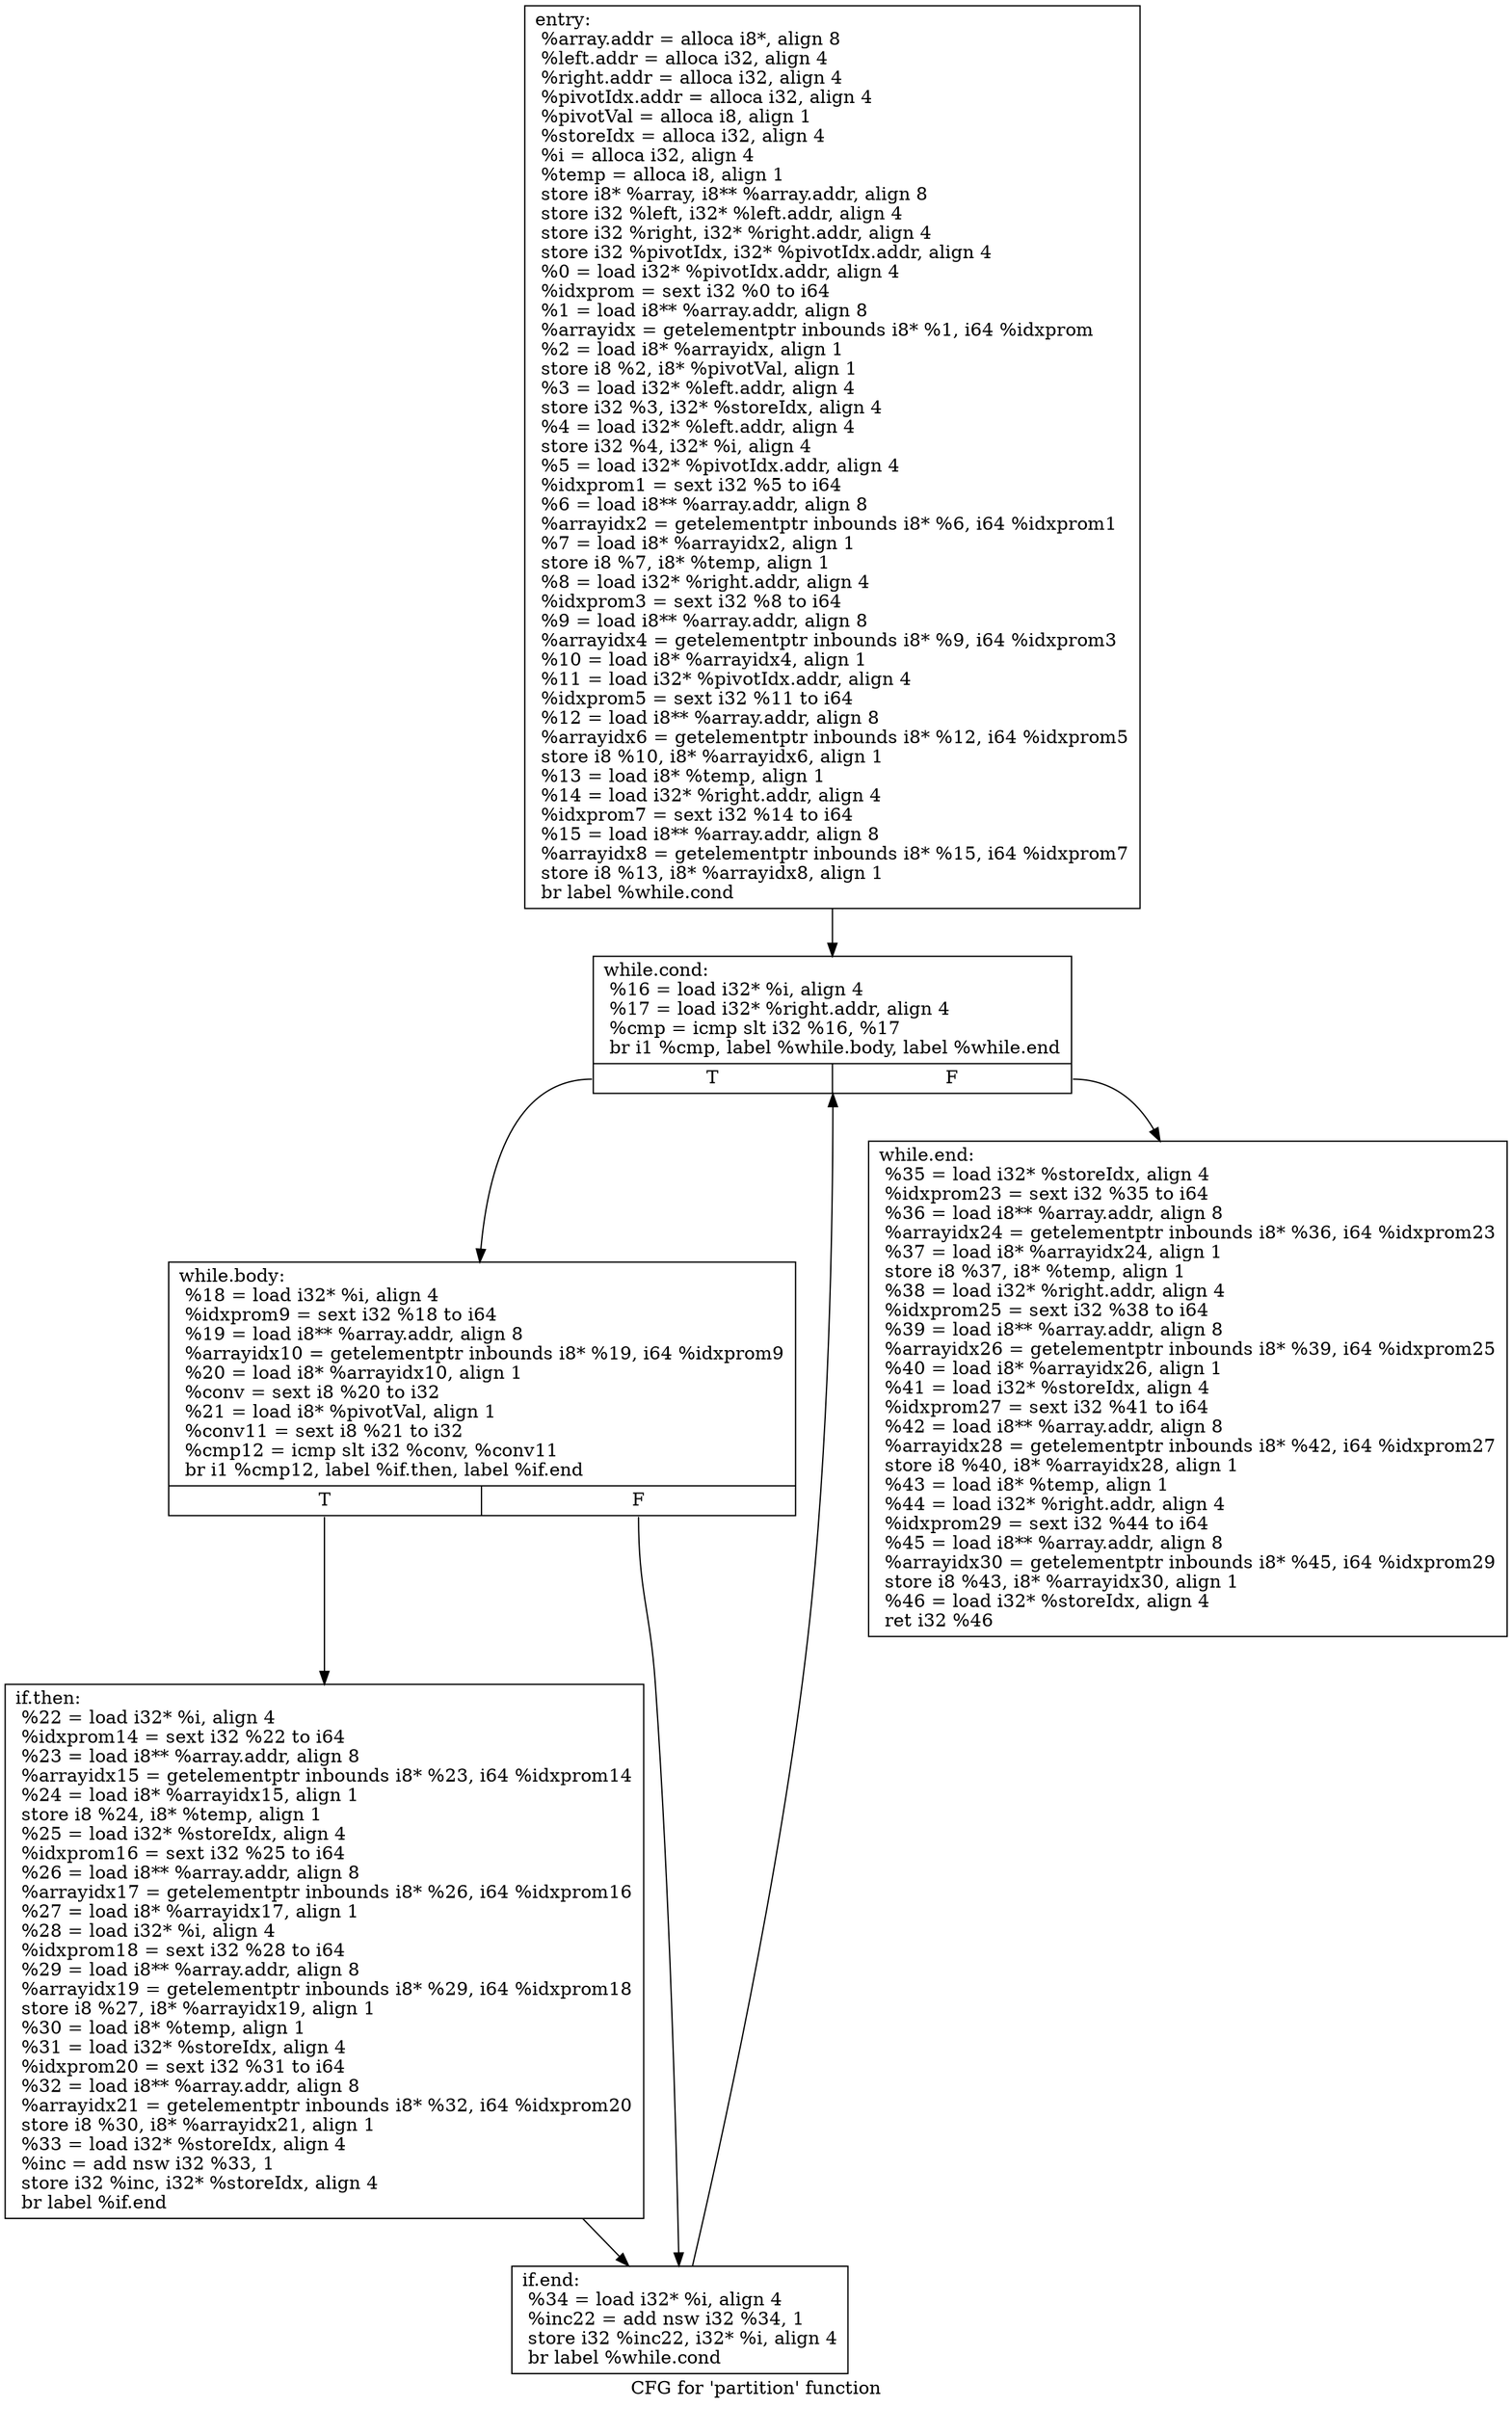 digraph "CFG for 'partition' function" {
	label="CFG for 'partition' function";

	Node0x2c18910 [shape=record,label="{entry:\l  %array.addr = alloca i8*, align 8\l  %left.addr = alloca i32, align 4\l  %right.addr = alloca i32, align 4\l  %pivotIdx.addr = alloca i32, align 4\l  %pivotVal = alloca i8, align 1\l  %storeIdx = alloca i32, align 4\l  %i = alloca i32, align 4\l  %temp = alloca i8, align 1\l  store i8* %array, i8** %array.addr, align 8\l  store i32 %left, i32* %left.addr, align 4\l  store i32 %right, i32* %right.addr, align 4\l  store i32 %pivotIdx, i32* %pivotIdx.addr, align 4\l  %0 = load i32* %pivotIdx.addr, align 4\l  %idxprom = sext i32 %0 to i64\l  %1 = load i8** %array.addr, align 8\l  %arrayidx = getelementptr inbounds i8* %1, i64 %idxprom\l  %2 = load i8* %arrayidx, align 1\l  store i8 %2, i8* %pivotVal, align 1\l  %3 = load i32* %left.addr, align 4\l  store i32 %3, i32* %storeIdx, align 4\l  %4 = load i32* %left.addr, align 4\l  store i32 %4, i32* %i, align 4\l  %5 = load i32* %pivotIdx.addr, align 4\l  %idxprom1 = sext i32 %5 to i64\l  %6 = load i8** %array.addr, align 8\l  %arrayidx2 = getelementptr inbounds i8* %6, i64 %idxprom1\l  %7 = load i8* %arrayidx2, align 1\l  store i8 %7, i8* %temp, align 1\l  %8 = load i32* %right.addr, align 4\l  %idxprom3 = sext i32 %8 to i64\l  %9 = load i8** %array.addr, align 8\l  %arrayidx4 = getelementptr inbounds i8* %9, i64 %idxprom3\l  %10 = load i8* %arrayidx4, align 1\l  %11 = load i32* %pivotIdx.addr, align 4\l  %idxprom5 = sext i32 %11 to i64\l  %12 = load i8** %array.addr, align 8\l  %arrayidx6 = getelementptr inbounds i8* %12, i64 %idxprom5\l  store i8 %10, i8* %arrayidx6, align 1\l  %13 = load i8* %temp, align 1\l  %14 = load i32* %right.addr, align 4\l  %idxprom7 = sext i32 %14 to i64\l  %15 = load i8** %array.addr, align 8\l  %arrayidx8 = getelementptr inbounds i8* %15, i64 %idxprom7\l  store i8 %13, i8* %arrayidx8, align 1\l  br label %while.cond\l}"];
	Node0x2c18910 -> Node0x2c1df70;
	Node0x2c1df70 [shape=record,label="{while.cond:                                       \l  %16 = load i32* %i, align 4\l  %17 = load i32* %right.addr, align 4\l  %cmp = icmp slt i32 %16, %17\l  br i1 %cmp, label %while.body, label %while.end\l|{<s0>T|<s1>F}}"];
	Node0x2c1df70:s0 -> Node0x2c1e000;
	Node0x2c1df70:s1 -> Node0x2c18d50;
	Node0x2c1e000 [shape=record,label="{while.body:                                       \l  %18 = load i32* %i, align 4\l  %idxprom9 = sext i32 %18 to i64\l  %19 = load i8** %array.addr, align 8\l  %arrayidx10 = getelementptr inbounds i8* %19, i64 %idxprom9\l  %20 = load i8* %arrayidx10, align 1\l  %conv = sext i8 %20 to i32\l  %21 = load i8* %pivotVal, align 1\l  %conv11 = sext i8 %21 to i32\l  %cmp12 = icmp slt i32 %conv, %conv11\l  br i1 %cmp12, label %if.then, label %if.end\l|{<s0>T|<s1>F}}"];
	Node0x2c1e000:s0 -> Node0x2c18cf0;
	Node0x2c1e000:s1 -> Node0x2c1aa30;
	Node0x2c18cf0 [shape=record,label="{if.then:                                          \l  %22 = load i32* %i, align 4\l  %idxprom14 = sext i32 %22 to i64\l  %23 = load i8** %array.addr, align 8\l  %arrayidx15 = getelementptr inbounds i8* %23, i64 %idxprom14\l  %24 = load i8* %arrayidx15, align 1\l  store i8 %24, i8* %temp, align 1\l  %25 = load i32* %storeIdx, align 4\l  %idxprom16 = sext i32 %25 to i64\l  %26 = load i8** %array.addr, align 8\l  %arrayidx17 = getelementptr inbounds i8* %26, i64 %idxprom16\l  %27 = load i8* %arrayidx17, align 1\l  %28 = load i32* %i, align 4\l  %idxprom18 = sext i32 %28 to i64\l  %29 = load i8** %array.addr, align 8\l  %arrayidx19 = getelementptr inbounds i8* %29, i64 %idxprom18\l  store i8 %27, i8* %arrayidx19, align 1\l  %30 = load i8* %temp, align 1\l  %31 = load i32* %storeIdx, align 4\l  %idxprom20 = sext i32 %31 to i64\l  %32 = load i8** %array.addr, align 8\l  %arrayidx21 = getelementptr inbounds i8* %32, i64 %idxprom20\l  store i8 %30, i8* %arrayidx21, align 1\l  %33 = load i32* %storeIdx, align 4\l  %inc = add nsw i32 %33, 1\l  store i32 %inc, i32* %storeIdx, align 4\l  br label %if.end\l}"];
	Node0x2c18cf0 -> Node0x2c1aa30;
	Node0x2c1aa30 [shape=record,label="{if.end:                                           \l  %34 = load i32* %i, align 4\l  %inc22 = add nsw i32 %34, 1\l  store i32 %inc22, i32* %i, align 4\l  br label %while.cond\l}"];
	Node0x2c1aa30 -> Node0x2c1df70;
	Node0x2c18d50 [shape=record,label="{while.end:                                        \l  %35 = load i32* %storeIdx, align 4\l  %idxprom23 = sext i32 %35 to i64\l  %36 = load i8** %array.addr, align 8\l  %arrayidx24 = getelementptr inbounds i8* %36, i64 %idxprom23\l  %37 = load i8* %arrayidx24, align 1\l  store i8 %37, i8* %temp, align 1\l  %38 = load i32* %right.addr, align 4\l  %idxprom25 = sext i32 %38 to i64\l  %39 = load i8** %array.addr, align 8\l  %arrayidx26 = getelementptr inbounds i8* %39, i64 %idxprom25\l  %40 = load i8* %arrayidx26, align 1\l  %41 = load i32* %storeIdx, align 4\l  %idxprom27 = sext i32 %41 to i64\l  %42 = load i8** %array.addr, align 8\l  %arrayidx28 = getelementptr inbounds i8* %42, i64 %idxprom27\l  store i8 %40, i8* %arrayidx28, align 1\l  %43 = load i8* %temp, align 1\l  %44 = load i32* %right.addr, align 4\l  %idxprom29 = sext i32 %44 to i64\l  %45 = load i8** %array.addr, align 8\l  %arrayidx30 = getelementptr inbounds i8* %45, i64 %idxprom29\l  store i8 %43, i8* %arrayidx30, align 1\l  %46 = load i32* %storeIdx, align 4\l  ret i32 %46\l}"];
}
